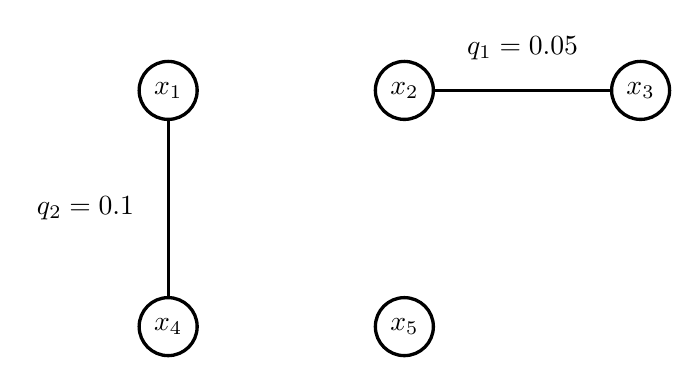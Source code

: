 \begin{tikzpicture}[scale=1.5]
        \node[style={circle, draw=black, very thick}] (x1) at (0,0) {$x_1$};
        \node[style={circle, draw=black, very thick}] (x2) at (2,0) {$x_2$};
        \node[style={circle, draw=black, very thick}] (x3) at (4,0) {$x_3$};
        \node[style={circle, draw=black, very thick}] (x4) at (0,-2) {$x_4$};
        \node[style={circle, draw=black, very thick}] (x5) at (2,-2) {$x_5$};;
        
        \draw[line width=1pt] (x1) -- node [left=0.3cm] {$q_2=0.1$} (x4);
        \draw[line width=1pt] (x2) -- node [above=0.25cm] {$q_1=0.05$} (x3);
\end{tikzpicture}